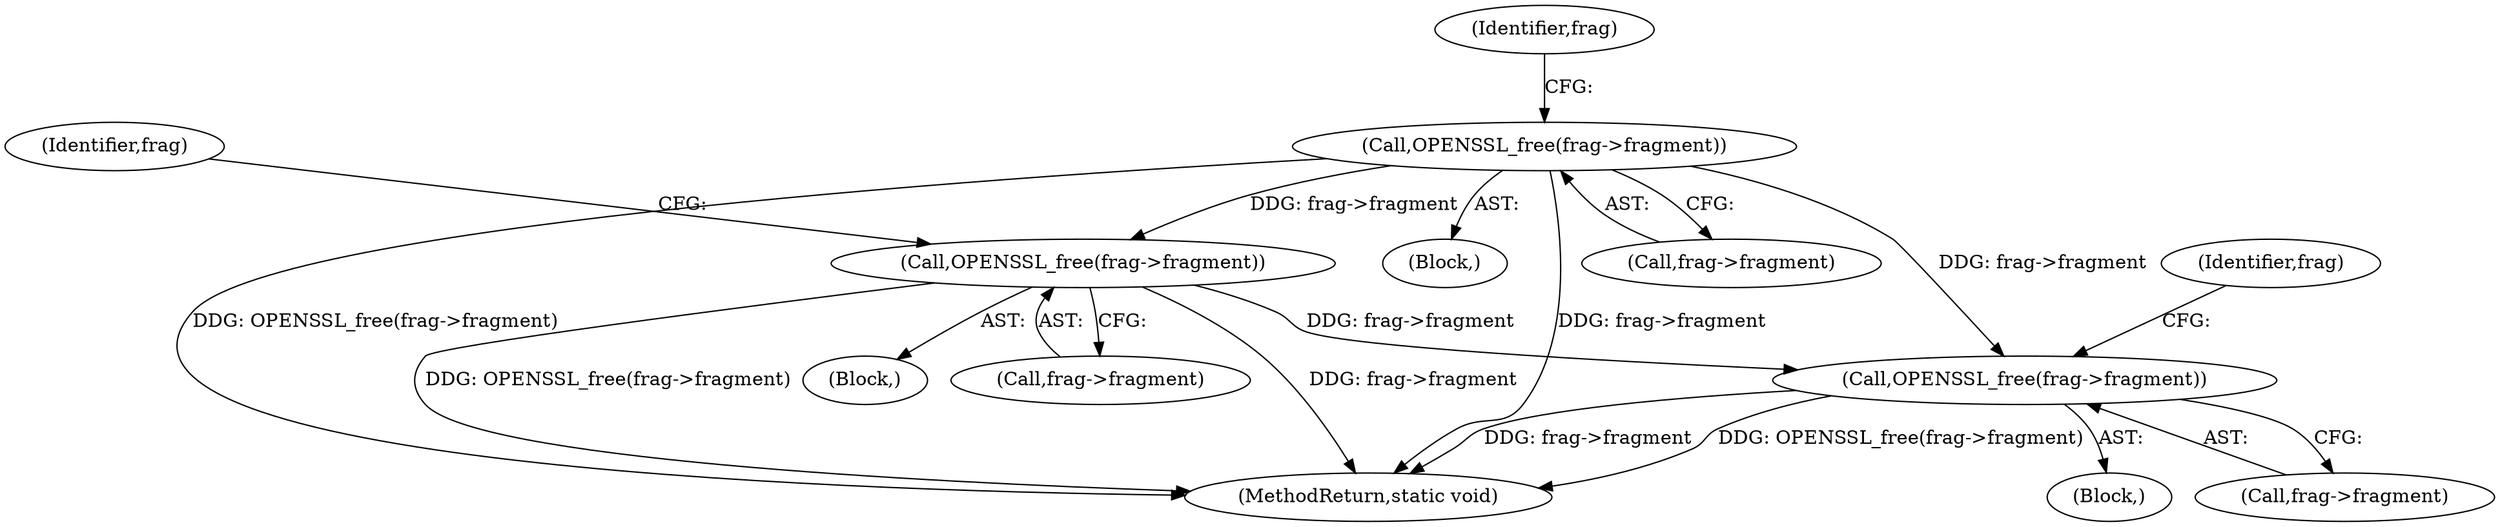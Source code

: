 digraph "0_openssl_470990fee0182566d439ef7e82d1abf18b7085d7@API" {
"1000211" [label="(Call,OPENSSL_free(frag->fragment))"];
"1000238" [label="(Call,OPENSSL_free(frag->fragment))"];
"1000267" [label="(Call,OPENSSL_free(frag->fragment))"];
"1000238" [label="(Call,OPENSSL_free(frag->fragment))"];
"1000203" [label="(Block,)"];
"1000259" [label="(Block,)"];
"1000243" [label="(Identifier,frag)"];
"1000268" [label="(Call,frag->fragment)"];
"1000267" [label="(Call,OPENSSL_free(frag->fragment))"];
"1000272" [label="(Identifier,frag)"];
"1000212" [label="(Call,frag->fragment)"];
"1000239" [label="(Call,frag->fragment)"];
"1000275" [label="(MethodReturn,static void)"];
"1000216" [label="(Identifier,frag)"];
"1000230" [label="(Block,)"];
"1000211" [label="(Call,OPENSSL_free(frag->fragment))"];
"1000211" -> "1000203"  [label="AST: "];
"1000211" -> "1000212"  [label="CFG: "];
"1000212" -> "1000211"  [label="AST: "];
"1000216" -> "1000211"  [label="CFG: "];
"1000211" -> "1000275"  [label="DDG: frag->fragment"];
"1000211" -> "1000275"  [label="DDG: OPENSSL_free(frag->fragment)"];
"1000211" -> "1000238"  [label="DDG: frag->fragment"];
"1000211" -> "1000267"  [label="DDG: frag->fragment"];
"1000238" -> "1000230"  [label="AST: "];
"1000238" -> "1000239"  [label="CFG: "];
"1000239" -> "1000238"  [label="AST: "];
"1000243" -> "1000238"  [label="CFG: "];
"1000238" -> "1000275"  [label="DDG: frag->fragment"];
"1000238" -> "1000275"  [label="DDG: OPENSSL_free(frag->fragment)"];
"1000238" -> "1000267"  [label="DDG: frag->fragment"];
"1000267" -> "1000259"  [label="AST: "];
"1000267" -> "1000268"  [label="CFG: "];
"1000268" -> "1000267"  [label="AST: "];
"1000272" -> "1000267"  [label="CFG: "];
"1000267" -> "1000275"  [label="DDG: frag->fragment"];
"1000267" -> "1000275"  [label="DDG: OPENSSL_free(frag->fragment)"];
}
